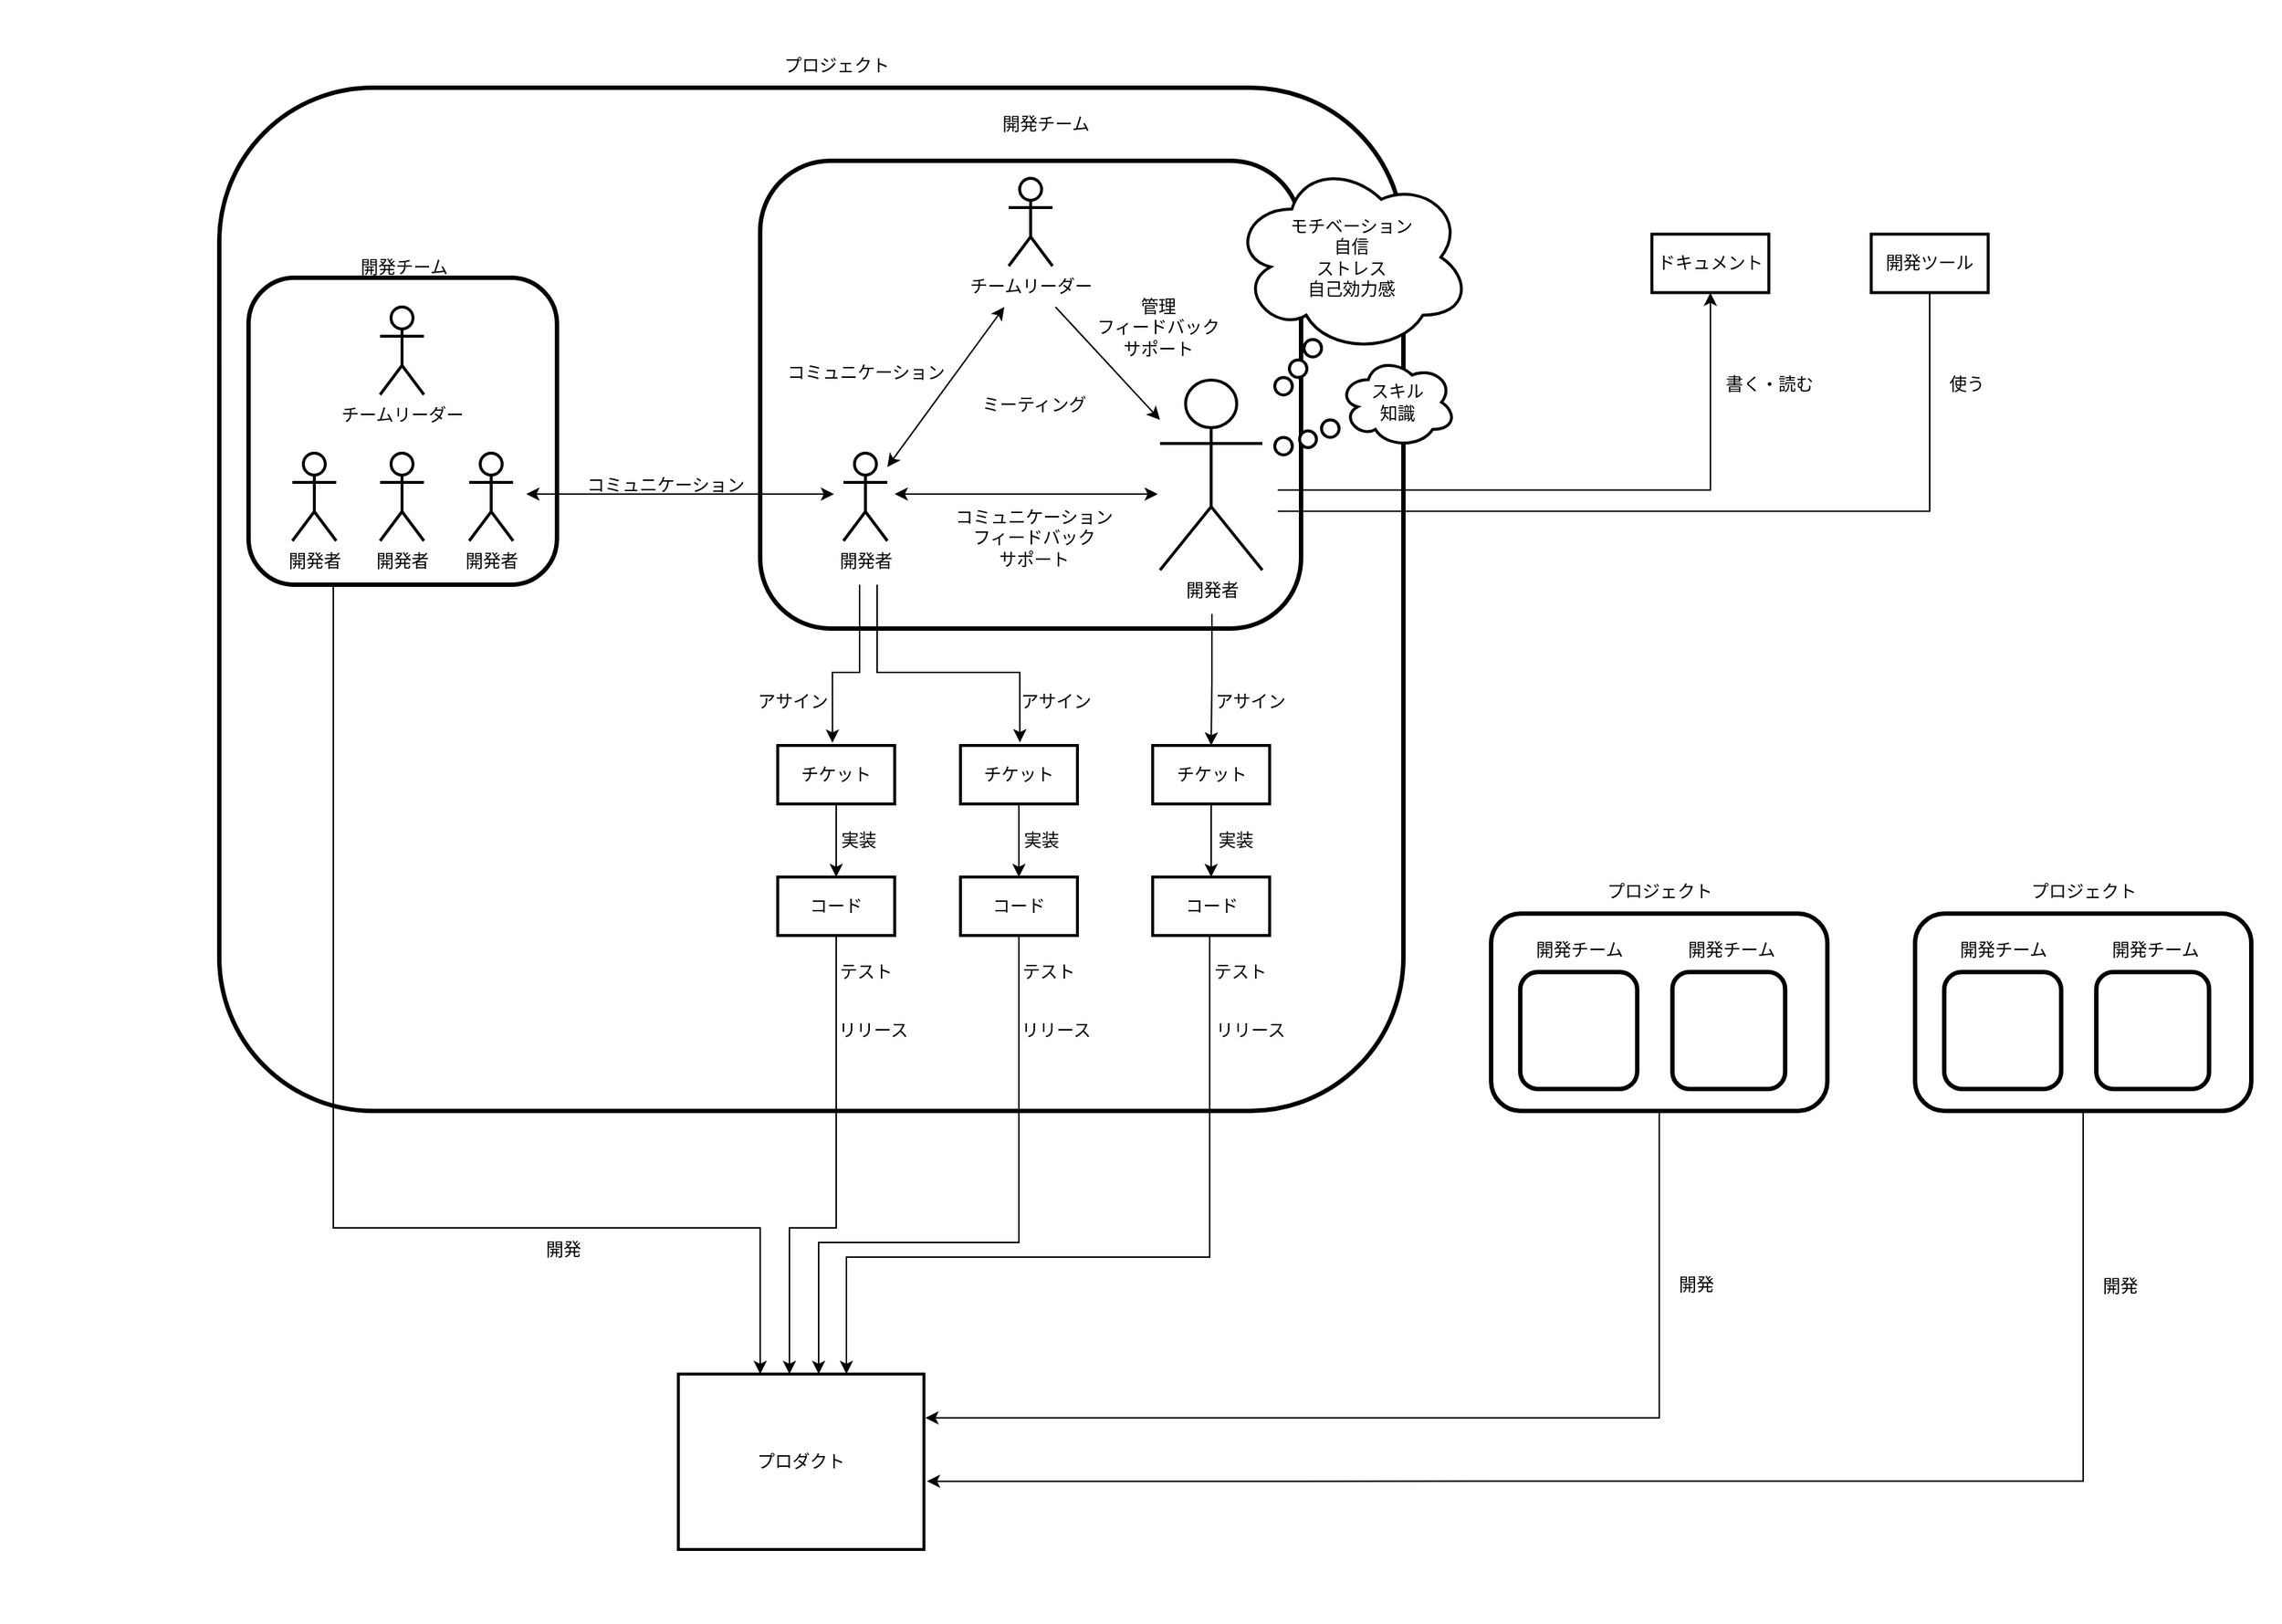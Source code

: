 <mxfile version="28.2.3">
  <diagram name="ページ1" id="xtR3QMY_ivg9KzAQHW-j">
    <mxGraphModel dx="1215" dy="785" grid="1" gridSize="10" guides="1" tooltips="1" connect="1" arrows="1" fold="1" page="1" pageScale="1" pageWidth="827" pageHeight="1169" math="0" shadow="0">
      <root>
        <mxCell id="0" />
        <mxCell id="1" parent="0" />
        <mxCell id="ZU2mIR0JqzNXLWRJzjO4-150" value="" style="verticalLabelPosition=bottom;verticalAlign=top;html=1;shape=mxgraph.basic.rect;fillColor2=none;strokeWidth=1;size=20;indent=5;strokeColor=none;" parent="1" vertex="1">
          <mxGeometry x="170" y="120" width="1560" height="1110" as="geometry" />
        </mxCell>
        <mxCell id="JZybzeYJvGHH00LdQQcP-5" value="" style="rounded=1;whiteSpace=wrap;html=1;strokeWidth=3;" parent="1" vertex="1">
          <mxGeometry x="320" y="180" width="810" height="700" as="geometry" />
        </mxCell>
        <mxCell id="ZU2mIR0JqzNXLWRJzjO4-134" style="edgeStyle=orthogonalEdgeStyle;rounded=0;orthogonalLoop=1;jettySize=auto;html=1;" parent="1" edge="1">
          <mxGeometry relative="1" as="geometry">
            <mxPoint x="398.002" y="520" as="sourcePoint" />
            <mxPoint x="690.002" y="1060" as="targetPoint" />
            <Array as="points">
              <mxPoint x="397.99" y="960" />
              <mxPoint x="689.99" y="960" />
            </Array>
          </mxGeometry>
        </mxCell>
        <mxCell id="ZU2mIR0JqzNXLWRJzjO4-2" value="" style="rounded=1;whiteSpace=wrap;html=1;strokeWidth=3;" parent="1" vertex="1">
          <mxGeometry x="340" y="310" width="211" height="210" as="geometry" />
        </mxCell>
        <mxCell id="ZU2mIR0JqzNXLWRJzjO4-7" value="プロダクト" style="rounded=0;whiteSpace=wrap;html=1;strokeWidth=2;" parent="1" vertex="1">
          <mxGeometry x="634" y="1060" width="168" height="120" as="geometry" />
        </mxCell>
        <mxCell id="ZU2mIR0JqzNXLWRJzjO4-19" value="" style="rounded=1;whiteSpace=wrap;html=1;strokeWidth=3;" parent="1" vertex="1">
          <mxGeometry x="690" y="230" width="370" height="320" as="geometry" />
        </mxCell>
        <mxCell id="ZU2mIR0JqzNXLWRJzjO4-60" style="edgeStyle=orthogonalEdgeStyle;rounded=0;orthogonalLoop=1;jettySize=auto;html=1;" parent="1" target="ZU2mIR0JqzNXLWRJzjO4-59" edge="1">
          <mxGeometry relative="1" as="geometry">
            <mxPoint x="1044" y="455.2" as="sourcePoint" />
            <Array as="points">
              <mxPoint x="1340" y="455.2" />
            </Array>
          </mxGeometry>
        </mxCell>
        <mxCell id="ZU2mIR0JqzNXLWRJzjO4-63" style="edgeStyle=orthogonalEdgeStyle;rounded=0;orthogonalLoop=1;jettySize=auto;html=1;entryX=0.5;entryY=0;entryDx=0;entryDy=0;" parent="1" target="ZU2mIR0JqzNXLWRJzjO4-64" edge="1">
          <mxGeometry relative="1" as="geometry">
            <mxPoint x="1464" y="579.61" as="targetPoint" />
            <mxPoint x="1044.0" y="469.797" as="sourcePoint" />
            <Array as="points">
              <mxPoint x="1490" y="470.2" />
            </Array>
          </mxGeometry>
        </mxCell>
        <mxCell id="ZU2mIR0JqzNXLWRJzjO4-33" value="開発者" style="shape=umlActor;verticalLabelPosition=bottom;verticalAlign=top;html=1;outlineConnect=0;strokeWidth=2;" parent="1" vertex="1">
          <mxGeometry x="370" y="430" width="30" height="60" as="geometry" />
        </mxCell>
        <mxCell id="ZU2mIR0JqzNXLWRJzjO4-34" value="開発者" style="shape=umlActor;verticalLabelPosition=bottom;verticalAlign=top;html=1;outlineConnect=0;strokeWidth=2;" parent="1" vertex="1">
          <mxGeometry x="430" y="430" width="30" height="60" as="geometry" />
        </mxCell>
        <mxCell id="ZU2mIR0JqzNXLWRJzjO4-35" value="開発者" style="shape=umlActor;verticalLabelPosition=bottom;verticalAlign=top;html=1;outlineConnect=0;strokeWidth=2;" parent="1" vertex="1">
          <mxGeometry x="491" y="430" width="30" height="60" as="geometry" />
        </mxCell>
        <mxCell id="ZU2mIR0JqzNXLWRJzjO4-37" value="チームリーダー" style="shape=umlActor;verticalLabelPosition=bottom;verticalAlign=top;html=1;outlineConnect=0;strokeWidth=2;" parent="1" vertex="1">
          <mxGeometry x="430" y="330" width="30" height="60" as="geometry" />
        </mxCell>
        <mxCell id="ZU2mIR0JqzNXLWRJzjO4-44" value="開発チーム" style="text;html=1;align=center;verticalAlign=middle;resizable=0;points=[];autosize=1;strokeColor=none;fillColor=none;" parent="1" vertex="1">
          <mxGeometry x="405.5" y="288" width="80" height="30" as="geometry" />
        </mxCell>
        <mxCell id="ZU2mIR0JqzNXLWRJzjO4-99" style="edgeStyle=orthogonalEdgeStyle;rounded=0;orthogonalLoop=1;jettySize=auto;html=1;entryX=0.468;entryY=-0.047;entryDx=0;entryDy=0;entryPerimeter=0;" parent="1" target="ZU2mIR0JqzNXLWRJzjO4-76" edge="1">
          <mxGeometry relative="1" as="geometry">
            <mxPoint x="758" y="520" as="sourcePoint" />
            <mxPoint x="740.004" y="655" as="targetPoint" />
            <Array as="points">
              <mxPoint x="758" y="580" />
              <mxPoint x="739" y="580" />
            </Array>
          </mxGeometry>
        </mxCell>
        <mxCell id="ZU2mIR0JqzNXLWRJzjO4-101" style="edgeStyle=orthogonalEdgeStyle;rounded=0;orthogonalLoop=1;jettySize=auto;html=1;entryX=0.508;entryY=-0.054;entryDx=0;entryDy=0;entryPerimeter=0;" parent="1" target="ZU2mIR0JqzNXLWRJzjO4-85" edge="1">
          <mxGeometry relative="1" as="geometry">
            <mxPoint x="770" y="520" as="sourcePoint" />
            <mxPoint x="867.0" y="655" as="targetPoint" />
            <Array as="points">
              <mxPoint x="770" y="580" />
              <mxPoint x="868" y="580" />
            </Array>
          </mxGeometry>
        </mxCell>
        <mxCell id="ZU2mIR0JqzNXLWRJzjO4-45" value="開発者" style="shape=umlActor;verticalLabelPosition=bottom;verticalAlign=top;html=1;outlineConnect=0;strokeWidth=2;" parent="1" vertex="1">
          <mxGeometry x="747" y="430" width="30" height="60" as="geometry" />
        </mxCell>
        <mxCell id="ZU2mIR0JqzNXLWRJzjO4-100" style="edgeStyle=orthogonalEdgeStyle;rounded=0;orthogonalLoop=1;jettySize=auto;html=1;entryX=0.5;entryY=0;entryDx=0;entryDy=0;" parent="1" target="ZU2mIR0JqzNXLWRJzjO4-87" edge="1">
          <mxGeometry relative="1" as="geometry">
            <mxPoint x="999" y="540" as="sourcePoint" />
            <mxPoint x="998.36" y="655" as="targetPoint" />
            <Array as="points">
              <mxPoint x="999" y="586" />
              <mxPoint x="999" y="586" />
            </Array>
          </mxGeometry>
        </mxCell>
        <mxCell id="ZU2mIR0JqzNXLWRJzjO4-46" value="開発者" style="shape=umlActor;verticalLabelPosition=bottom;verticalAlign=top;html=1;outlineConnect=0;strokeWidth=2;" parent="1" vertex="1">
          <mxGeometry x="963.5" y="380" width="70" height="130" as="geometry" />
        </mxCell>
        <mxCell id="ZU2mIR0JqzNXLWRJzjO4-47" value="チームリーダー" style="shape=umlActor;verticalLabelPosition=bottom;verticalAlign=top;html=1;outlineConnect=0;strokeWidth=2;" parent="1" vertex="1">
          <mxGeometry x="860" y="242" width="30" height="60" as="geometry" />
        </mxCell>
        <mxCell id="ZU2mIR0JqzNXLWRJzjO4-48" value="開発チーム" style="text;html=1;align=center;verticalAlign=middle;resizable=0;points=[];autosize=1;strokeColor=none;fillColor=none;" parent="1" vertex="1">
          <mxGeometry x="845" y="190" width="80" height="30" as="geometry" />
        </mxCell>
        <mxCell id="ZU2mIR0JqzNXLWRJzjO4-50" value="" style="endArrow=classic;startArrow=classic;html=1;rounded=0;edgeStyle=orthogonalEdgeStyle;" parent="1" edge="1">
          <mxGeometry width="50" height="50" relative="1" as="geometry">
            <mxPoint x="782" y="458" as="sourcePoint" />
            <mxPoint x="962" y="458" as="targetPoint" />
            <Array as="points">
              <mxPoint x="872" y="458" />
              <mxPoint x="872" y="458" />
            </Array>
          </mxGeometry>
        </mxCell>
        <mxCell id="ZU2mIR0JqzNXLWRJzjO4-51" value="" style="endArrow=classic;html=1;rounded=0;" parent="1" target="ZU2mIR0JqzNXLWRJzjO4-46" edge="1">
          <mxGeometry width="50" height="50" relative="1" as="geometry">
            <mxPoint x="892" y="330.001" as="sourcePoint" />
            <mxPoint x="960" y="400" as="targetPoint" />
          </mxGeometry>
        </mxCell>
        <mxCell id="ZU2mIR0JqzNXLWRJzjO4-56" value="" style="endArrow=classic;startArrow=classic;html=1;rounded=0;edgeStyle=orthogonalEdgeStyle;" parent="1" edge="1">
          <mxGeometry width="50" height="50" relative="1" as="geometry">
            <mxPoint x="530" y="458" as="sourcePoint" />
            <mxPoint x="740.5" y="458.001" as="targetPoint" />
          </mxGeometry>
        </mxCell>
        <mxCell id="ZU2mIR0JqzNXLWRJzjO4-57" value="コミュニケーション&lt;div&gt;フィードバック&lt;/div&gt;&lt;div&gt;サポート&lt;/div&gt;" style="text;html=1;align=center;verticalAlign=middle;resizable=0;points=[];autosize=1;strokeColor=none;fillColor=none;" parent="1" vertex="1">
          <mxGeometry x="812" y="458" width="130" height="60" as="geometry" />
        </mxCell>
        <mxCell id="ZU2mIR0JqzNXLWRJzjO4-58" value="コミュニケーション" style="text;html=1;align=center;verticalAlign=middle;resizable=0;points=[];autosize=1;strokeColor=none;fillColor=none;" parent="1" vertex="1">
          <mxGeometry x="560" y="437" width="130" height="30" as="geometry" />
        </mxCell>
        <mxCell id="ZU2mIR0JqzNXLWRJzjO4-59" value="ドキュメント" style="rounded=0;whiteSpace=wrap;html=1;strokeWidth=2;" parent="1" vertex="1">
          <mxGeometry x="1300" y="280.2" width="80" height="40" as="geometry" />
        </mxCell>
        <mxCell id="ZU2mIR0JqzNXLWRJzjO4-61" value="書く・読む" style="text;html=1;align=center;verticalAlign=middle;resizable=0;points=[];autosize=1;strokeColor=none;fillColor=none;" parent="1" vertex="1">
          <mxGeometry x="1340" y="368.2" width="80" height="30" as="geometry" />
        </mxCell>
        <mxCell id="ZU2mIR0JqzNXLWRJzjO4-64" value="開発ツール" style="rounded=0;whiteSpace=wrap;html=1;strokeWidth=2;" parent="1" vertex="1">
          <mxGeometry x="1450" y="280.2" width="80" height="40" as="geometry" />
        </mxCell>
        <mxCell id="ZU2mIR0JqzNXLWRJzjO4-65" value="使う" style="text;html=1;align=center;verticalAlign=middle;resizable=0;points=[];autosize=1;strokeColor=none;fillColor=none;" parent="1" vertex="1">
          <mxGeometry x="1490" y="368.2" width="50" height="30" as="geometry" />
        </mxCell>
        <mxCell id="ZU2mIR0JqzNXLWRJzjO4-67" value="ミーティング" style="text;html=1;align=center;verticalAlign=middle;resizable=0;points=[];autosize=1;strokeColor=none;fillColor=none;" parent="1" vertex="1">
          <mxGeometry x="827" y="382" width="100" height="30" as="geometry" />
        </mxCell>
        <mxCell id="ZU2mIR0JqzNXLWRJzjO4-68" value="管理&lt;div&gt;フィードバック&lt;/div&gt;&lt;div&gt;サポート&lt;/div&gt;" style="text;html=1;align=center;verticalAlign=middle;resizable=0;points=[];autosize=1;strokeColor=none;fillColor=none;" parent="1" vertex="1">
          <mxGeometry x="907" y="314" width="110" height="60" as="geometry" />
        </mxCell>
        <mxCell id="ZU2mIR0JqzNXLWRJzjO4-69" value="" style="endArrow=classic;startArrow=classic;html=1;rounded=0;" parent="1" source="ZU2mIR0JqzNXLWRJzjO4-45" edge="1">
          <mxGeometry width="50" height="50" relative="1" as="geometry">
            <mxPoint x="777" y="460.905" as="sourcePoint" />
            <mxPoint x="857" y="329.995" as="targetPoint" />
          </mxGeometry>
        </mxCell>
        <mxCell id="ZU2mIR0JqzNXLWRJzjO4-70" value="コミュニケーション" style="text;html=1;align=center;verticalAlign=middle;resizable=0;points=[];autosize=1;strokeColor=none;fillColor=none;" parent="1" vertex="1">
          <mxGeometry x="697" y="360" width="130" height="30" as="geometry" />
        </mxCell>
        <mxCell id="ZU2mIR0JqzNXLWRJzjO4-73" value="プロジェクト" style="text;html=1;align=center;verticalAlign=middle;resizable=0;points=[];autosize=1;strokeColor=none;fillColor=none;" parent="1" vertex="1">
          <mxGeometry x="692" y="150" width="100" height="30" as="geometry" />
        </mxCell>
        <mxCell id="ZU2mIR0JqzNXLWRJzjO4-75" style="edgeStyle=orthogonalEdgeStyle;rounded=0;orthogonalLoop=1;jettySize=auto;html=1;exitX=0.5;exitY=1;exitDx=0;exitDy=0;entryX=0.5;entryY=0;entryDx=0;entryDy=0;" parent="1" source="ZU2mIR0JqzNXLWRJzjO4-76" target="ZU2mIR0JqzNXLWRJzjO4-78" edge="1">
          <mxGeometry relative="1" as="geometry" />
        </mxCell>
        <mxCell id="ZU2mIR0JqzNXLWRJzjO4-76" value="チケット" style="rounded=0;whiteSpace=wrap;html=1;strokeWidth=2;" parent="1" vertex="1">
          <mxGeometry x="702" y="630" width="80" height="40" as="geometry" />
        </mxCell>
        <mxCell id="ZU2mIR0JqzNXLWRJzjO4-77" style="edgeStyle=orthogonalEdgeStyle;rounded=0;orthogonalLoop=1;jettySize=auto;html=1;" parent="1" source="ZU2mIR0JqzNXLWRJzjO4-78" edge="1">
          <mxGeometry relative="1" as="geometry">
            <mxPoint x="643.99" y="850" as="sourcePoint" />
            <mxPoint x="710" y="1060" as="targetPoint" />
            <Array as="points">
              <mxPoint x="742" y="960" />
              <mxPoint x="710" y="960" />
              <mxPoint x="710" y="1060" />
            </Array>
          </mxGeometry>
        </mxCell>
        <mxCell id="ZU2mIR0JqzNXLWRJzjO4-78" value="コード" style="rounded=0;whiteSpace=wrap;html=1;strokeWidth=2;" parent="1" vertex="1">
          <mxGeometry x="702" y="720" width="80" height="40" as="geometry" />
        </mxCell>
        <mxCell id="ZU2mIR0JqzNXLWRJzjO4-80" style="edgeStyle=orthogonalEdgeStyle;rounded=0;orthogonalLoop=1;jettySize=auto;html=1;exitX=0.5;exitY=1;exitDx=0;exitDy=0;" parent="1" source="ZU2mIR0JqzNXLWRJzjO4-81" edge="1">
          <mxGeometry relative="1" as="geometry">
            <mxPoint x="730" y="1060" as="targetPoint" />
            <Array as="points">
              <mxPoint x="867" y="970" />
              <mxPoint x="730" y="970" />
              <mxPoint x="730" y="1059" />
            </Array>
          </mxGeometry>
        </mxCell>
        <mxCell id="ZU2mIR0JqzNXLWRJzjO4-81" value="コード" style="rounded=0;whiteSpace=wrap;html=1;strokeWidth=2;" parent="1" vertex="1">
          <mxGeometry x="827" y="720" width="80" height="40" as="geometry" />
        </mxCell>
        <mxCell id="ZU2mIR0JqzNXLWRJzjO4-82" style="edgeStyle=orthogonalEdgeStyle;rounded=0;orthogonalLoop=1;jettySize=auto;html=1;exitX=0.5;exitY=1;exitDx=0;exitDy=0;" parent="1" edge="1">
          <mxGeometry relative="1" as="geometry">
            <mxPoint x="997.5" y="759.99" as="sourcePoint" />
            <mxPoint x="749" y="1060" as="targetPoint" />
            <Array as="points">
              <mxPoint x="997" y="979.99" />
              <mxPoint x="749" y="979.99" />
              <mxPoint x="749" y="1059.99" />
            </Array>
          </mxGeometry>
        </mxCell>
        <mxCell id="ZU2mIR0JqzNXLWRJzjO4-83" value="コード" style="rounded=0;whiteSpace=wrap;html=1;strokeWidth=2;" parent="1" vertex="1">
          <mxGeometry x="958.5" y="720" width="80" height="40" as="geometry" />
        </mxCell>
        <mxCell id="ZU2mIR0JqzNXLWRJzjO4-84" style="edgeStyle=orthogonalEdgeStyle;rounded=0;orthogonalLoop=1;jettySize=auto;html=1;exitX=0.5;exitY=1;exitDx=0;exitDy=0;entryX=0.5;entryY=0;entryDx=0;entryDy=0;" parent="1" source="ZU2mIR0JqzNXLWRJzjO4-85" target="ZU2mIR0JqzNXLWRJzjO4-81" edge="1">
          <mxGeometry relative="1" as="geometry" />
        </mxCell>
        <mxCell id="ZU2mIR0JqzNXLWRJzjO4-85" value="チケット" style="rounded=0;whiteSpace=wrap;html=1;strokeWidth=2;" parent="1" vertex="1">
          <mxGeometry x="827" y="630" width="80" height="40" as="geometry" />
        </mxCell>
        <mxCell id="ZU2mIR0JqzNXLWRJzjO4-86" style="edgeStyle=orthogonalEdgeStyle;rounded=0;orthogonalLoop=1;jettySize=auto;html=1;exitX=0.5;exitY=1;exitDx=0;exitDy=0;entryX=0.5;entryY=0;entryDx=0;entryDy=0;" parent="1" source="ZU2mIR0JqzNXLWRJzjO4-87" target="ZU2mIR0JqzNXLWRJzjO4-83" edge="1">
          <mxGeometry relative="1" as="geometry" />
        </mxCell>
        <mxCell id="ZU2mIR0JqzNXLWRJzjO4-87" value="チケット" style="rounded=0;whiteSpace=wrap;html=1;strokeWidth=2;" parent="1" vertex="1">
          <mxGeometry x="958.5" y="630" width="80" height="40" as="geometry" />
        </mxCell>
        <mxCell id="ZU2mIR0JqzNXLWRJzjO4-88" value="実装" style="text;html=1;align=center;verticalAlign=middle;resizable=0;points=[];autosize=1;strokeColor=none;fillColor=none;" parent="1" vertex="1">
          <mxGeometry x="732" y="680" width="50" height="30" as="geometry" />
        </mxCell>
        <mxCell id="ZU2mIR0JqzNXLWRJzjO4-89" value="実装" style="text;html=1;align=center;verticalAlign=middle;resizable=0;points=[];autosize=1;strokeColor=none;fillColor=none;" parent="1" vertex="1">
          <mxGeometry x="857" y="680" width="50" height="30" as="geometry" />
        </mxCell>
        <mxCell id="ZU2mIR0JqzNXLWRJzjO4-90" value="実装" style="text;html=1;align=center;verticalAlign=middle;resizable=0;points=[];autosize=1;strokeColor=none;fillColor=none;" parent="1" vertex="1">
          <mxGeometry x="990" y="680" width="50" height="30" as="geometry" />
        </mxCell>
        <mxCell id="ZU2mIR0JqzNXLWRJzjO4-91" value="テスト" style="text;html=1;align=center;verticalAlign=middle;resizable=0;points=[];autosize=1;strokeColor=none;fillColor=none;" parent="1" vertex="1">
          <mxGeometry x="988" y="770" width="60" height="30" as="geometry" />
        </mxCell>
        <mxCell id="ZU2mIR0JqzNXLWRJzjO4-92" value="リリース" style="text;html=1;align=center;verticalAlign=middle;resizable=0;points=[];autosize=1;strokeColor=none;fillColor=none;" parent="1" vertex="1">
          <mxGeometry x="990" y="810" width="70" height="30" as="geometry" />
        </mxCell>
        <mxCell id="ZU2mIR0JqzNXLWRJzjO4-93" value="テスト" style="text;html=1;align=center;verticalAlign=middle;resizable=0;points=[];autosize=1;strokeColor=none;fillColor=none;" parent="1" vertex="1">
          <mxGeometry x="857" y="770" width="60" height="30" as="geometry" />
        </mxCell>
        <mxCell id="ZU2mIR0JqzNXLWRJzjO4-94" value="リリース" style="text;html=1;align=center;verticalAlign=middle;resizable=0;points=[];autosize=1;strokeColor=none;fillColor=none;" parent="1" vertex="1">
          <mxGeometry x="857" y="810" width="70" height="30" as="geometry" />
        </mxCell>
        <mxCell id="ZU2mIR0JqzNXLWRJzjO4-95" value="リリース" style="text;html=1;align=center;verticalAlign=middle;resizable=0;points=[];autosize=1;strokeColor=none;fillColor=none;" parent="1" vertex="1">
          <mxGeometry x="732" y="810" width="70" height="30" as="geometry" />
        </mxCell>
        <mxCell id="ZU2mIR0JqzNXLWRJzjO4-96" value="テスト" style="text;html=1;align=center;verticalAlign=middle;resizable=0;points=[];autosize=1;strokeColor=none;fillColor=none;" parent="1" vertex="1">
          <mxGeometry x="732" y="770" width="60" height="30" as="geometry" />
        </mxCell>
        <mxCell id="ZU2mIR0JqzNXLWRJzjO4-97" value="アサイン" style="text;html=1;align=center;verticalAlign=middle;resizable=0;points=[];autosize=1;strokeColor=none;fillColor=none;" parent="1" vertex="1">
          <mxGeometry x="857" y="585" width="70" height="30" as="geometry" />
        </mxCell>
        <mxCell id="ZU2mIR0JqzNXLWRJzjO4-102" value="アサイン" style="text;html=1;align=center;verticalAlign=middle;resizable=0;points=[];autosize=1;strokeColor=none;fillColor=none;" parent="1" vertex="1">
          <mxGeometry x="990" y="585" width="70" height="30" as="geometry" />
        </mxCell>
        <mxCell id="ZU2mIR0JqzNXLWRJzjO4-103" value="アサイン" style="text;html=1;align=center;verticalAlign=middle;resizable=0;points=[];autosize=1;strokeColor=none;fillColor=none;" parent="1" vertex="1">
          <mxGeometry x="677" y="585" width="70" height="30" as="geometry" />
        </mxCell>
        <mxCell id="ZU2mIR0JqzNXLWRJzjO4-123" style="edgeStyle=orthogonalEdgeStyle;rounded=0;orthogonalLoop=1;jettySize=auto;html=1;exitX=0.5;exitY=1;exitDx=0;exitDy=0;" parent="1" source="ZU2mIR0JqzNXLWRJzjO4-136" edge="1">
          <mxGeometry relative="1" as="geometry">
            <mxPoint x="1308.0" y="905" as="sourcePoint" />
            <mxPoint x="803" y="1090" as="targetPoint" />
            <Array as="points">
              <mxPoint x="1305" y="1090" />
            </Array>
          </mxGeometry>
        </mxCell>
        <mxCell id="ZU2mIR0JqzNXLWRJzjO4-124" style="edgeStyle=orthogonalEdgeStyle;rounded=0;orthogonalLoop=1;jettySize=auto;html=1;entryX=1.012;entryY=0.611;entryDx=0;entryDy=0;entryPerimeter=0;exitX=0.5;exitY=1;exitDx=0;exitDy=0;" parent="1" source="ZU2mIR0JqzNXLWRJzjO4-117" target="ZU2mIR0JqzNXLWRJzjO4-7" edge="1">
          <mxGeometry relative="1" as="geometry">
            <mxPoint x="792.002" y="1133.92" as="targetPoint" />
            <mxPoint x="1641.602" y="905" as="sourcePoint" />
            <Array as="points">
              <mxPoint x="1595" y="1133" />
            </Array>
          </mxGeometry>
        </mxCell>
        <mxCell id="ZU2mIR0JqzNXLWRJzjO4-117" value="" style="rounded=1;whiteSpace=wrap;html=1;strokeWidth=3;" parent="1" vertex="1">
          <mxGeometry x="1480" y="745" width="230" height="135" as="geometry" />
        </mxCell>
        <mxCell id="ZU2mIR0JqzNXLWRJzjO4-118" value="" style="rounded=1;whiteSpace=wrap;html=1;strokeWidth=3;" parent="1" vertex="1">
          <mxGeometry x="1499.93" y="785" width="80" height="80" as="geometry" />
        </mxCell>
        <mxCell id="ZU2mIR0JqzNXLWRJzjO4-119" value="" style="rounded=1;whiteSpace=wrap;html=1;strokeWidth=3;" parent="1" vertex="1">
          <mxGeometry x="1604" y="785" width="77.13" height="80" as="geometry" />
        </mxCell>
        <mxCell id="ZU2mIR0JqzNXLWRJzjO4-120" value="プロジェクト" style="text;html=1;align=center;verticalAlign=middle;resizable=0;points=[];autosize=1;strokeColor=none;fillColor=none;" parent="1" vertex="1">
          <mxGeometry x="1545.0" y="715" width="100" height="30" as="geometry" />
        </mxCell>
        <mxCell id="ZU2mIR0JqzNXLWRJzjO4-121" value="開発チーム" style="text;html=1;align=center;verticalAlign=middle;resizable=0;points=[];autosize=1;strokeColor=none;fillColor=none;" parent="1" vertex="1">
          <mxGeometry x="1499.93" y="755" width="80" height="30" as="geometry" />
        </mxCell>
        <mxCell id="ZU2mIR0JqzNXLWRJzjO4-122" value="開発チーム" style="text;html=1;align=center;verticalAlign=middle;resizable=0;points=[];autosize=1;strokeColor=none;fillColor=none;" parent="1" vertex="1">
          <mxGeometry x="1604" y="755" width="80" height="30" as="geometry" />
        </mxCell>
        <mxCell id="ZU2mIR0JqzNXLWRJzjO4-125" value="&lt;font style=&quot;font-size: 12px;&quot;&gt;開発&lt;/font&gt;" style="text;html=1;align=center;verticalAlign=middle;resizable=0;points=[];autosize=1;strokeColor=none;fillColor=none;fontSize=24;" parent="1" vertex="1">
          <mxGeometry x="1305" y="975" width="50" height="40" as="geometry" />
        </mxCell>
        <mxCell id="ZU2mIR0JqzNXLWRJzjO4-126" value="&lt;font&gt;開発&lt;/font&gt;" style="text;html=1;align=center;verticalAlign=middle;resizable=0;points=[];autosize=1;strokeColor=none;fillColor=none;" parent="1" vertex="1">
          <mxGeometry x="1595" y="985" width="50" height="30" as="geometry" />
        </mxCell>
        <mxCell id="ZU2mIR0JqzNXLWRJzjO4-127" value="モチベーション&lt;div&gt;自信&lt;/div&gt;&lt;div&gt;ストレス&lt;/div&gt;&lt;div&gt;自己効力感&lt;/div&gt;" style="ellipse;shape=cloud;whiteSpace=wrap;html=1;strokeWidth=2;" parent="1" vertex="1">
          <mxGeometry x="1013" y="230" width="163" height="132" as="geometry" />
        </mxCell>
        <mxCell id="ZU2mIR0JqzNXLWRJzjO4-131" value="" style="ellipse;whiteSpace=wrap;html=1;aspect=fixed;strokeWidth=2;" parent="1" vertex="1">
          <mxGeometry x="1042" y="378.2" width="12" height="12" as="geometry" />
        </mxCell>
        <mxCell id="ZU2mIR0JqzNXLWRJzjO4-135" value="開発" style="text;html=1;align=center;verticalAlign=middle;resizable=0;points=[];autosize=1;strokeColor=none;fillColor=none;" parent="1" vertex="1">
          <mxGeometry x="530" y="960" width="50" height="30" as="geometry" />
        </mxCell>
        <mxCell id="ZU2mIR0JqzNXLWRJzjO4-136" value="" style="rounded=1;whiteSpace=wrap;html=1;strokeWidth=3;" parent="1" vertex="1">
          <mxGeometry x="1190" y="745" width="230" height="135" as="geometry" />
        </mxCell>
        <mxCell id="ZU2mIR0JqzNXLWRJzjO4-137" value="" style="rounded=1;whiteSpace=wrap;html=1;strokeWidth=3;" parent="1" vertex="1">
          <mxGeometry x="1209.93" y="785" width="80" height="80" as="geometry" />
        </mxCell>
        <mxCell id="ZU2mIR0JqzNXLWRJzjO4-138" value="" style="rounded=1;whiteSpace=wrap;html=1;strokeWidth=3;" parent="1" vertex="1">
          <mxGeometry x="1314" y="785" width="77.13" height="80" as="geometry" />
        </mxCell>
        <mxCell id="ZU2mIR0JqzNXLWRJzjO4-139" value="プロジェクト" style="text;html=1;align=center;verticalAlign=middle;resizable=0;points=[];autosize=1;strokeColor=none;fillColor=none;" parent="1" vertex="1">
          <mxGeometry x="1255.0" y="715" width="100" height="30" as="geometry" />
        </mxCell>
        <mxCell id="ZU2mIR0JqzNXLWRJzjO4-140" value="開発チーム" style="text;html=1;align=center;verticalAlign=middle;resizable=0;points=[];autosize=1;strokeColor=none;fillColor=none;" parent="1" vertex="1">
          <mxGeometry x="1209.93" y="755" width="80" height="30" as="geometry" />
        </mxCell>
        <mxCell id="ZU2mIR0JqzNXLWRJzjO4-141" value="開発チーム" style="text;html=1;align=center;verticalAlign=middle;resizable=0;points=[];autosize=1;strokeColor=none;fillColor=none;" parent="1" vertex="1">
          <mxGeometry x="1314" y="755" width="80" height="30" as="geometry" />
        </mxCell>
        <mxCell id="ZU2mIR0JqzNXLWRJzjO4-142" value="" style="ellipse;whiteSpace=wrap;html=1;aspect=fixed;strokeWidth=2;" parent="1" vertex="1">
          <mxGeometry x="1052" y="366.2" width="12" height="12" as="geometry" />
        </mxCell>
        <mxCell id="ZU2mIR0JqzNXLWRJzjO4-143" value="" style="ellipse;whiteSpace=wrap;html=1;aspect=fixed;strokeWidth=2;" parent="1" vertex="1">
          <mxGeometry x="1062" y="352.2" width="12" height="12" as="geometry" />
        </mxCell>
        <mxCell id="ZU2mIR0JqzNXLWRJzjO4-144" value="スキル&lt;div&gt;知識&lt;/div&gt;" style="ellipse;shape=cloud;whiteSpace=wrap;html=1;strokeWidth=2;" parent="1" vertex="1">
          <mxGeometry x="1086" y="364.2" width="80" height="62" as="geometry" />
        </mxCell>
        <mxCell id="ZU2mIR0JqzNXLWRJzjO4-145" value="" style="ellipse;whiteSpace=wrap;html=1;aspect=fixed;strokeWidth=2;" parent="1" vertex="1">
          <mxGeometry x="1074" y="407.2" width="12" height="12" as="geometry" />
        </mxCell>
        <mxCell id="ZU2mIR0JqzNXLWRJzjO4-146" value="" style="ellipse;whiteSpace=wrap;html=1;aspect=fixed;strokeWidth=2;" parent="1" vertex="1">
          <mxGeometry x="1059" y="414.7" width="11.5" height="11.5" as="geometry" />
        </mxCell>
        <mxCell id="ZU2mIR0JqzNXLWRJzjO4-147" value="" style="ellipse;whiteSpace=wrap;html=1;aspect=fixed;strokeWidth=2;" parent="1" vertex="1">
          <mxGeometry x="1042" y="419.2" width="12" height="12" as="geometry" />
        </mxCell>
      </root>
    </mxGraphModel>
  </diagram>
</mxfile>

